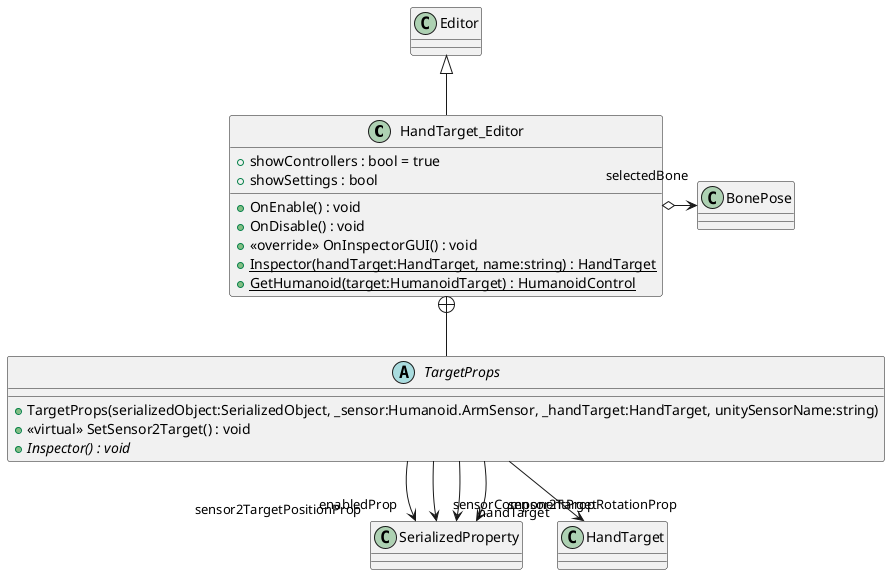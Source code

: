 @startuml
class HandTarget_Editor {
    + OnEnable() : void
    + OnDisable() : void
    + <<override>> OnInspectorGUI() : void
    + {static} Inspector(handTarget:HandTarget, name:string) : HandTarget
    + {static} GetHumanoid(target:HumanoidTarget) : HumanoidControl
    + showControllers : bool = true
    + showSettings : bool
}
abstract class TargetProps {
    + TargetProps(serializedObject:SerializedObject, _sensor:Humanoid.ArmSensor, _handTarget:HandTarget, unitySensorName:string)
    + <<virtual>> SetSensor2Target() : void
    + {abstract} Inspector() : void
}
Editor <|-- HandTarget_Editor
HandTarget_Editor o-> "selectedBone" BonePose
HandTarget_Editor +-- TargetProps
TargetProps --> "enabledProp" SerializedProperty
TargetProps --> "sensorComponentProp" SerializedProperty
TargetProps --> "sensor2TargetPositionProp" SerializedProperty
TargetProps --> "sensor2TargetRotationProp" SerializedProperty
TargetProps --> "handTarget" HandTarget
@enduml
